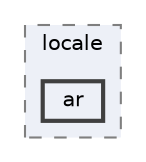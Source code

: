 digraph "C:/Users/LukeMabie/documents/Development/Password_Saver_Using_Django-master/venv/Lib/site-packages/django/conf/locale/ar"
{
 // LATEX_PDF_SIZE
  bgcolor="transparent";
  edge [fontname=Helvetica,fontsize=10,labelfontname=Helvetica,labelfontsize=10];
  node [fontname=Helvetica,fontsize=10,shape=box,height=0.2,width=0.4];
  compound=true
  subgraph clusterdir_6ae4708f427b9ff73e5313b131df1071 {
    graph [ bgcolor="#edf0f7", pencolor="grey50", label="locale", fontname=Helvetica,fontsize=10 style="filled,dashed", URL="dir_6ae4708f427b9ff73e5313b131df1071.html",tooltip=""]
  dir_75d1f28b83d8bb80cbb2524256d338bb [label="ar", fillcolor="#edf0f7", color="grey25", style="filled,bold", URL="dir_75d1f28b83d8bb80cbb2524256d338bb.html",tooltip=""];
  }
}
